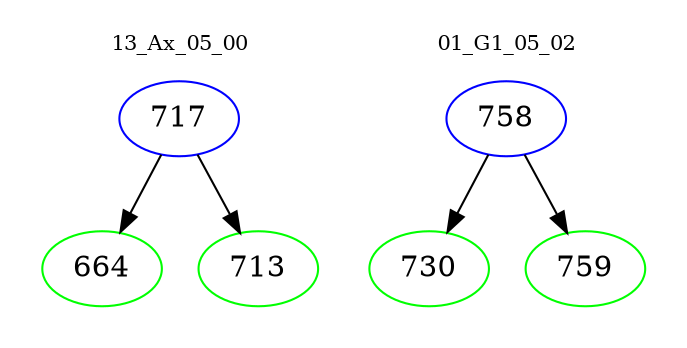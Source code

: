digraph{
subgraph cluster_0 {
color = white
label = "13_Ax_05_00";
fontsize=10;
T0_717 [label="717", color="blue"]
T0_717 -> T0_664 [color="black"]
T0_664 [label="664", color="green"]
T0_717 -> T0_713 [color="black"]
T0_713 [label="713", color="green"]
}
subgraph cluster_1 {
color = white
label = "01_G1_05_02";
fontsize=10;
T1_758 [label="758", color="blue"]
T1_758 -> T1_730 [color="black"]
T1_730 [label="730", color="green"]
T1_758 -> T1_759 [color="black"]
T1_759 [label="759", color="green"]
}
}
